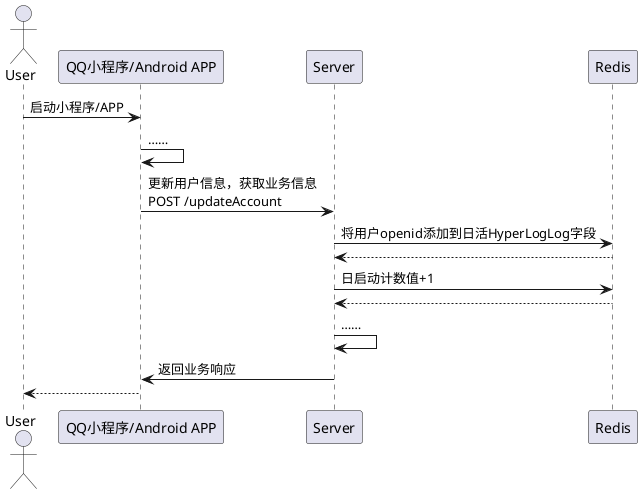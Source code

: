 @startuml 数据采集
actor "User" as user
participant "QQ小程序/Android APP" as qp
participant "Server" as server
participant "Redis" as redis
user->qp:启动小程序/APP
qp->qp:……
qp->server:更新用户信息，获取业务信息\nPOST /updateAccount
server->redis:将用户openid添加到日活HyperLogLog字段
server<--redis
server->redis:日启动计数值+1
server<--redis
server->server:……
qp<-server:返回业务响应
user<--qp
@enduml